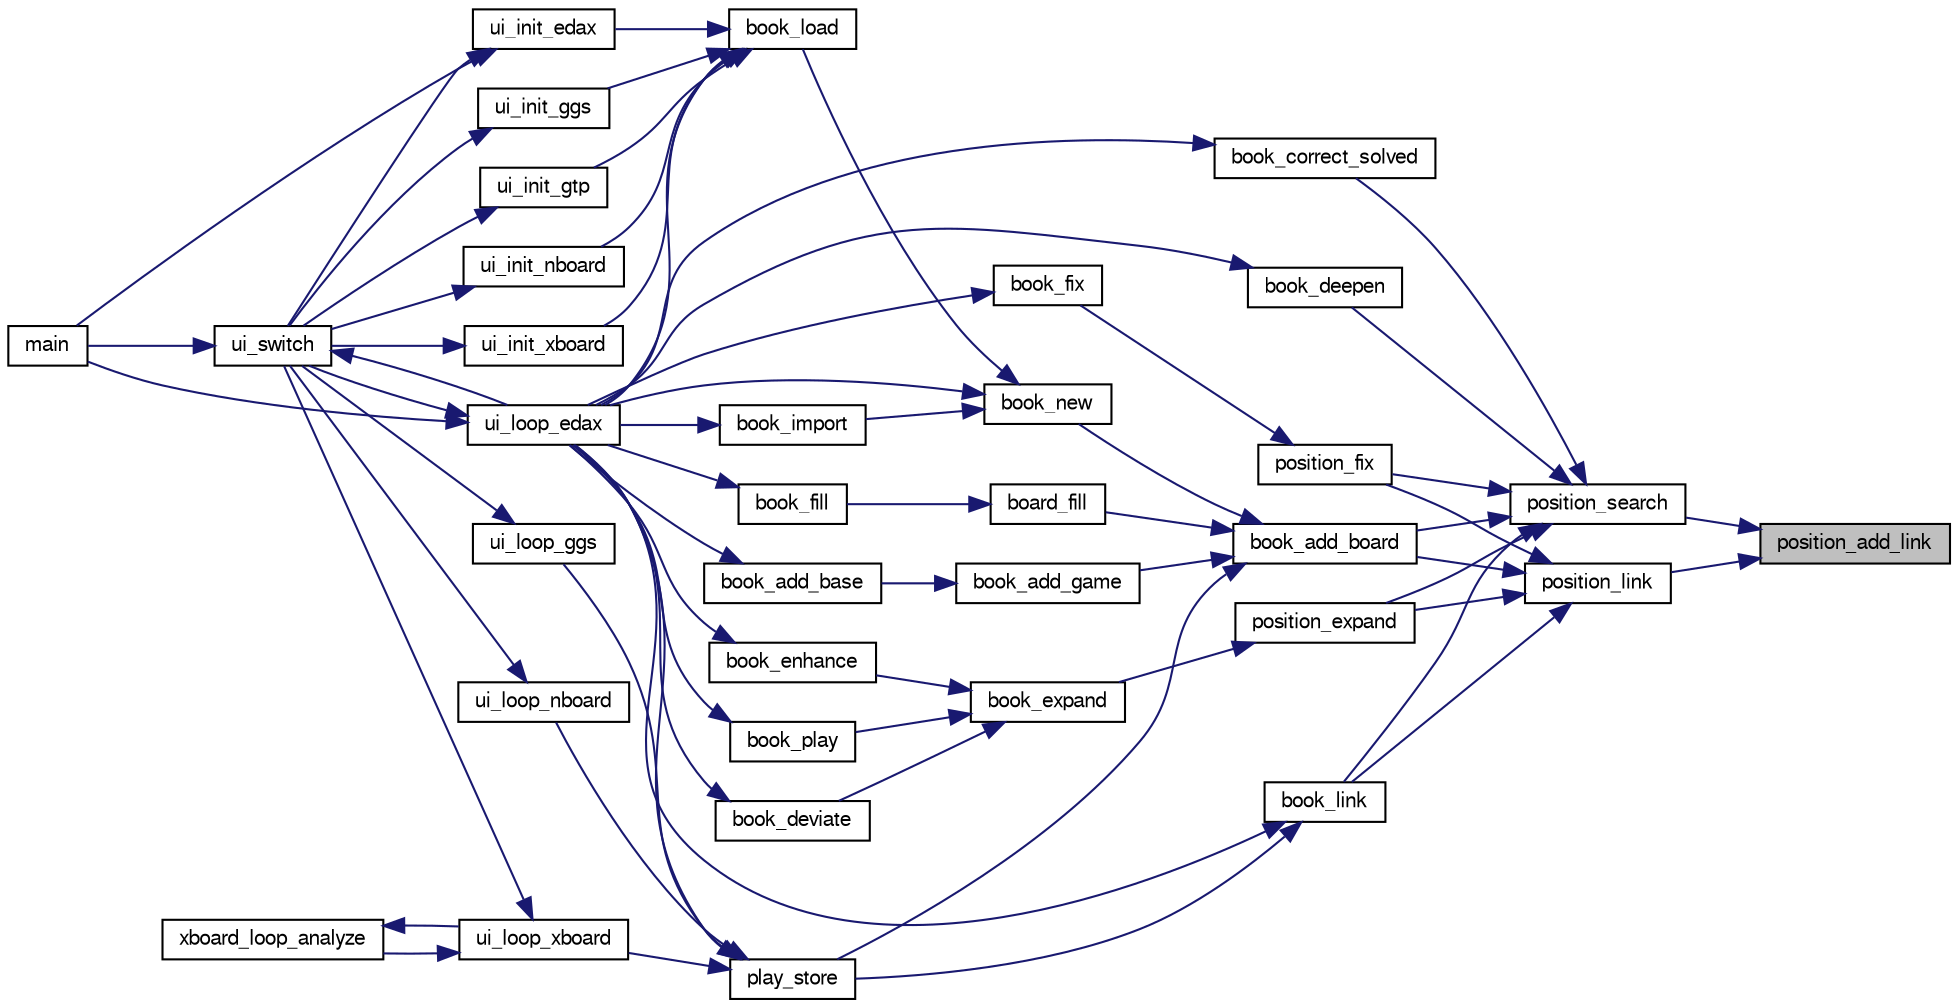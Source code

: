 digraph "position_add_link"
{
 // LATEX_PDF_SIZE
  bgcolor="transparent";
  edge [fontname="FreeSans",fontsize="10",labelfontname="FreeSans",labelfontsize="10"];
  node [fontname="FreeSans",fontsize="10",shape=record];
  rankdir="RL";
  Node1 [label="position_add_link",height=0.2,width=0.4,color="black", fillcolor="grey75", style="filled", fontcolor="black",tooltip="Add a link to this position."];
  Node1 -> Node2 [dir="back",color="midnightblue",fontsize="10",style="solid",fontname="FreeSans"];
  Node2 [label="position_link",height=0.2,width=0.4,color="black",URL="$book_8c.html#a019aa7c08d4071fc2afc5c4a01777699",tooltip="Link a position."];
  Node2 -> Node3 [dir="back",color="midnightblue",fontsize="10",style="solid",fontname="FreeSans"];
  Node3 [label="book_add_board",height=0.2,width=0.4,color="black",URL="$book_8c.html#a429dbc3a206062b05e0e9da5f6fd8452",tooltip="Add a position."];
  Node3 -> Node4 [dir="back",color="midnightblue",fontsize="10",style="solid",fontname="FreeSans"];
  Node4 [label="board_fill",height=0.2,width=0.4,color="black",URL="$book_8c.html#abdce4d74200559a64a4a498f952cfe96",tooltip="Fill the opening book."];
  Node4 -> Node5 [dir="back",color="midnightblue",fontsize="10",style="solid",fontname="FreeSans"];
  Node5 [label="book_fill",height=0.2,width=0.4,color="black",URL="$book_8c.html#a8b077347609455ad7b3647212dde9cff",tooltip="Fill a book."];
  Node5 -> Node6 [dir="back",color="midnightblue",fontsize="10",style="solid",fontname="FreeSans"];
  Node6 [label="ui_loop_edax",height=0.2,width=0.4,color="black",URL="$edax_8c.html#a2354b96c7688bae32bedb6203d672f50",tooltip="Loop event."];
  Node6 -> Node7 [dir="back",color="midnightblue",fontsize="10",style="solid",fontname="FreeSans"];
  Node7 [label="main",height=0.2,width=0.4,color="black",URL="$main_8c.html#a3c04138a5bfe5d72780bb7e82a18e627",tooltip="edax main function."];
  Node6 -> Node8 [dir="back",color="midnightblue",fontsize="10",style="solid",fontname="FreeSans"];
  Node8 [label="ui_switch",height=0.2,width=0.4,color="black",URL="$ui_8c.html#a4234d6b0fd690186ef0ec2fc2eba2d4d",tooltip="Switch between different User Interface."];
  Node8 -> Node7 [dir="back",color="midnightblue",fontsize="10",style="solid",fontname="FreeSans"];
  Node8 -> Node6 [dir="back",color="midnightblue",fontsize="10",style="solid",fontname="FreeSans"];
  Node3 -> Node9 [dir="back",color="midnightblue",fontsize="10",style="solid",fontname="FreeSans"];
  Node9 [label="book_add_game",height=0.2,width=0.4,color="black",URL="$book_8c.html#aea8461bde1df7dad3d55f9589c1ed586",tooltip="Add positions from a game."];
  Node9 -> Node10 [dir="back",color="midnightblue",fontsize="10",style="solid",fontname="FreeSans"];
  Node10 [label="book_add_base",height=0.2,width=0.4,color="black",URL="$book_8c.html#af1d5717ff0e5c8adb16ec5f86197cc33",tooltip="Add positions from a game database."];
  Node10 -> Node6 [dir="back",color="midnightblue",fontsize="10",style="solid",fontname="FreeSans"];
  Node3 -> Node11 [dir="back",color="midnightblue",fontsize="10",style="solid",fontname="FreeSans"];
  Node11 [label="book_new",height=0.2,width=0.4,color="black",URL="$book_8c.html#ad5b3cab81d4692d626c6f7c6d9de87e5",tooltip="Create a new opening book."];
  Node11 -> Node12 [dir="back",color="midnightblue",fontsize="10",style="solid",fontname="FreeSans"];
  Node12 [label="book_import",height=0.2,width=0.4,color="black",URL="$book_8c.html#a4712b08434258f4d8d8808cc6ce94914",tooltip="Import an opening book."];
  Node12 -> Node6 [dir="back",color="midnightblue",fontsize="10",style="solid",fontname="FreeSans"];
  Node11 -> Node13 [dir="back",color="midnightblue",fontsize="10",style="solid",fontname="FreeSans"];
  Node13 [label="book_load",height=0.2,width=0.4,color="black",URL="$book_8c.html#ae4908276236d3d01b1368df695396207",tooltip="Load the opening book."];
  Node13 -> Node14 [dir="back",color="midnightblue",fontsize="10",style="solid",fontname="FreeSans"];
  Node14 [label="ui_init_edax",height=0.2,width=0.4,color="black",URL="$edax_8c.html#a81c315385e722ec80548a441fb48f2d1",tooltip="initialize edax protocol."];
  Node14 -> Node7 [dir="back",color="midnightblue",fontsize="10",style="solid",fontname="FreeSans"];
  Node14 -> Node8 [dir="back",color="midnightblue",fontsize="10",style="solid",fontname="FreeSans"];
  Node13 -> Node15 [dir="back",color="midnightblue",fontsize="10",style="solid",fontname="FreeSans"];
  Node15 [label="ui_init_ggs",height=0.2,width=0.4,color="black",URL="$ggs_8c.html#aca24423d5b56d3910b76408a0f9712f7",tooltip="ui_init_ggs"];
  Node15 -> Node8 [dir="back",color="midnightblue",fontsize="10",style="solid",fontname="FreeSans"];
  Node13 -> Node16 [dir="back",color="midnightblue",fontsize="10",style="solid",fontname="FreeSans"];
  Node16 [label="ui_init_gtp",height=0.2,width=0.4,color="black",URL="$gtp_8c.html#a7b42dec8ff972c87d5daee524f7e1cc1",tooltip="initialize edax protocol"];
  Node16 -> Node8 [dir="back",color="midnightblue",fontsize="10",style="solid",fontname="FreeSans"];
  Node13 -> Node17 [dir="back",color="midnightblue",fontsize="10",style="solid",fontname="FreeSans"];
  Node17 [label="ui_init_nboard",height=0.2,width=0.4,color="black",URL="$nboard_8c.html#ab5139f1429f56d5e64bdd2172193d01f",tooltip="initialize edax protocol"];
  Node17 -> Node8 [dir="back",color="midnightblue",fontsize="10",style="solid",fontname="FreeSans"];
  Node13 -> Node18 [dir="back",color="midnightblue",fontsize="10",style="solid",fontname="FreeSans"];
  Node18 [label="ui_init_xboard",height=0.2,width=0.4,color="black",URL="$ui_8h.html#a5ec1cf7d2d607dd20072ae467b3c16e4",tooltip="initialize xboard protocol."];
  Node18 -> Node8 [dir="back",color="midnightblue",fontsize="10",style="solid",fontname="FreeSans"];
  Node13 -> Node6 [dir="back",color="midnightblue",fontsize="10",style="solid",fontname="FreeSans"];
  Node11 -> Node6 [dir="back",color="midnightblue",fontsize="10",style="solid",fontname="FreeSans"];
  Node3 -> Node19 [dir="back",color="midnightblue",fontsize="10",style="solid",fontname="FreeSans"];
  Node19 [label="play_store",height=0.2,width=0.4,color="black",URL="$play_8c.html#a050579c3f94a2d5990bc186369ad7980",tooltip="store the game into the opening book"];
  Node19 -> Node6 [dir="back",color="midnightblue",fontsize="10",style="solid",fontname="FreeSans"];
  Node19 -> Node20 [dir="back",color="midnightblue",fontsize="10",style="solid",fontname="FreeSans"];
  Node20 [label="ui_loop_ggs",height=0.2,width=0.4,color="black",URL="$ggs_8c.html#a245d5c8f964506584b8d505c7305eb94",tooltip="ui_loop_ggs"];
  Node20 -> Node8 [dir="back",color="midnightblue",fontsize="10",style="solid",fontname="FreeSans"];
  Node19 -> Node21 [dir="back",color="midnightblue",fontsize="10",style="solid",fontname="FreeSans"];
  Node21 [label="ui_loop_nboard",height=0.2,width=0.4,color="black",URL="$nboard_8c.html#a13ec69450a157e8cbf526b11d1a27be6",tooltip="Loop event."];
  Node21 -> Node8 [dir="back",color="midnightblue",fontsize="10",style="solid",fontname="FreeSans"];
  Node19 -> Node22 [dir="back",color="midnightblue",fontsize="10",style="solid",fontname="FreeSans"];
  Node22 [label="ui_loop_xboard",height=0.2,width=0.4,color="black",URL="$ui_8h.html#af80ec70d3d08eb4c17c84d3997aaba0f",tooltip="Loop event."];
  Node22 -> Node8 [dir="back",color="midnightblue",fontsize="10",style="solid",fontname="FreeSans"];
  Node22 -> Node23 [dir="back",color="midnightblue",fontsize="10",style="solid",fontname="FreeSans"];
  Node23 [label="xboard_loop_analyze",height=0.2,width=0.4,color="black",URL="$xboard_8c.html#a6ec4f7e4a6e59e32b5eb95b566f098c8",tooltip="Analyze."];
  Node23 -> Node22 [dir="back",color="midnightblue",fontsize="10",style="solid",fontname="FreeSans"];
  Node2 -> Node24 [dir="back",color="midnightblue",fontsize="10",style="solid",fontname="FreeSans"];
  Node24 [label="book_link",height=0.2,width=0.4,color="black",URL="$book_8c.html#aa6ed7f52fa850a997e7d4290bfbc5675",tooltip="Link a book."];
  Node24 -> Node19 [dir="back",color="midnightblue",fontsize="10",style="solid",fontname="FreeSans"];
  Node24 -> Node6 [dir="back",color="midnightblue",fontsize="10",style="solid",fontname="FreeSans"];
  Node2 -> Node25 [dir="back",color="midnightblue",fontsize="10",style="solid",fontname="FreeSans"];
  Node25 [label="position_expand",height=0.2,width=0.4,color="black",URL="$book_8c.html#a3d3386302ce5a1f050ca860bcf8c2ce6",tooltip="Expand a position."];
  Node25 -> Node26 [dir="back",color="midnightblue",fontsize="10",style="solid",fontname="FreeSans"];
  Node26 [label="book_expand",height=0.2,width=0.4,color="black",URL="$book_8c.html#a1cfcc1d0080958387f00fbc3fe9daf65",tooltip="Expand a book."];
  Node26 -> Node27 [dir="back",color="midnightblue",fontsize="10",style="solid",fontname="FreeSans"];
  Node27 [label="book_deviate",height=0.2,width=0.4,color="black",URL="$book_8c.html#ad3ff0b9b8333c6714cd23ca4ebb620b8",tooltip="Deviate a book."];
  Node27 -> Node6 [dir="back",color="midnightblue",fontsize="10",style="solid",fontname="FreeSans"];
  Node26 -> Node28 [dir="back",color="midnightblue",fontsize="10",style="solid",fontname="FreeSans"];
  Node28 [label="book_enhance",height=0.2,width=0.4,color="black",URL="$book_8c.html#a55c9eb657940f815d9be360f1f2b7aea",tooltip="Enhance a book."];
  Node28 -> Node6 [dir="back",color="midnightblue",fontsize="10",style="solid",fontname="FreeSans"];
  Node26 -> Node29 [dir="back",color="midnightblue",fontsize="10",style="solid",fontname="FreeSans"];
  Node29 [label="book_play",height=0.2,width=0.4,color="black",URL="$book_8c.html#a4c8729064ee16b36991b76d0382aafa3",tooltip="Play."];
  Node29 -> Node6 [dir="back",color="midnightblue",fontsize="10",style="solid",fontname="FreeSans"];
  Node2 -> Node30 [dir="back",color="midnightblue",fontsize="10",style="solid",fontname="FreeSans"];
  Node30 [label="position_fix",height=0.2,width=0.4,color="black",URL="$book_8c.html#a2ed2c1217479c4fbf492246c22b28199",tooltip="Fix a position."];
  Node30 -> Node31 [dir="back",color="midnightblue",fontsize="10",style="solid",fontname="FreeSans"];
  Node31 [label="book_fix",height=0.2,width=0.4,color="black",URL="$book_8c.html#aa2ad325e4b8a91c0c2022f74ae16365e",tooltip="Fix a book."];
  Node31 -> Node6 [dir="back",color="midnightblue",fontsize="10",style="solid",fontname="FreeSans"];
  Node1 -> Node32 [dir="back",color="midnightblue",fontsize="10",style="solid",fontname="FreeSans"];
  Node32 [label="position_search",height=0.2,width=0.4,color="black",URL="$book_8c.html#ad3b2686173649c214c8349e5e3da0aca",tooltip="Evaluate a position."];
  Node32 -> Node3 [dir="back",color="midnightblue",fontsize="10",style="solid",fontname="FreeSans"];
  Node32 -> Node33 [dir="back",color="midnightblue",fontsize="10",style="solid",fontname="FreeSans"];
  Node33 [label="book_correct_solved",height=0.2,width=0.4,color="black",URL="$book_8c.html#a5d47bbd4e02ae5c77348337d33a5a5d1",tooltip="Correct wrong solved score in the book."];
  Node33 -> Node6 [dir="back",color="midnightblue",fontsize="10",style="solid",fontname="FreeSans"];
  Node32 -> Node34 [dir="back",color="midnightblue",fontsize="10",style="solid",fontname="FreeSans"];
  Node34 [label="book_deepen",height=0.2,width=0.4,color="black",URL="$book_8c.html#a3421ecf81896bfc86ffc3ebe851699c8",tooltip="Deepen a book."];
  Node34 -> Node6 [dir="back",color="midnightblue",fontsize="10",style="solid",fontname="FreeSans"];
  Node32 -> Node24 [dir="back",color="midnightblue",fontsize="10",style="solid",fontname="FreeSans"];
  Node32 -> Node25 [dir="back",color="midnightblue",fontsize="10",style="solid",fontname="FreeSans"];
  Node32 -> Node30 [dir="back",color="midnightblue",fontsize="10",style="solid",fontname="FreeSans"];
}
